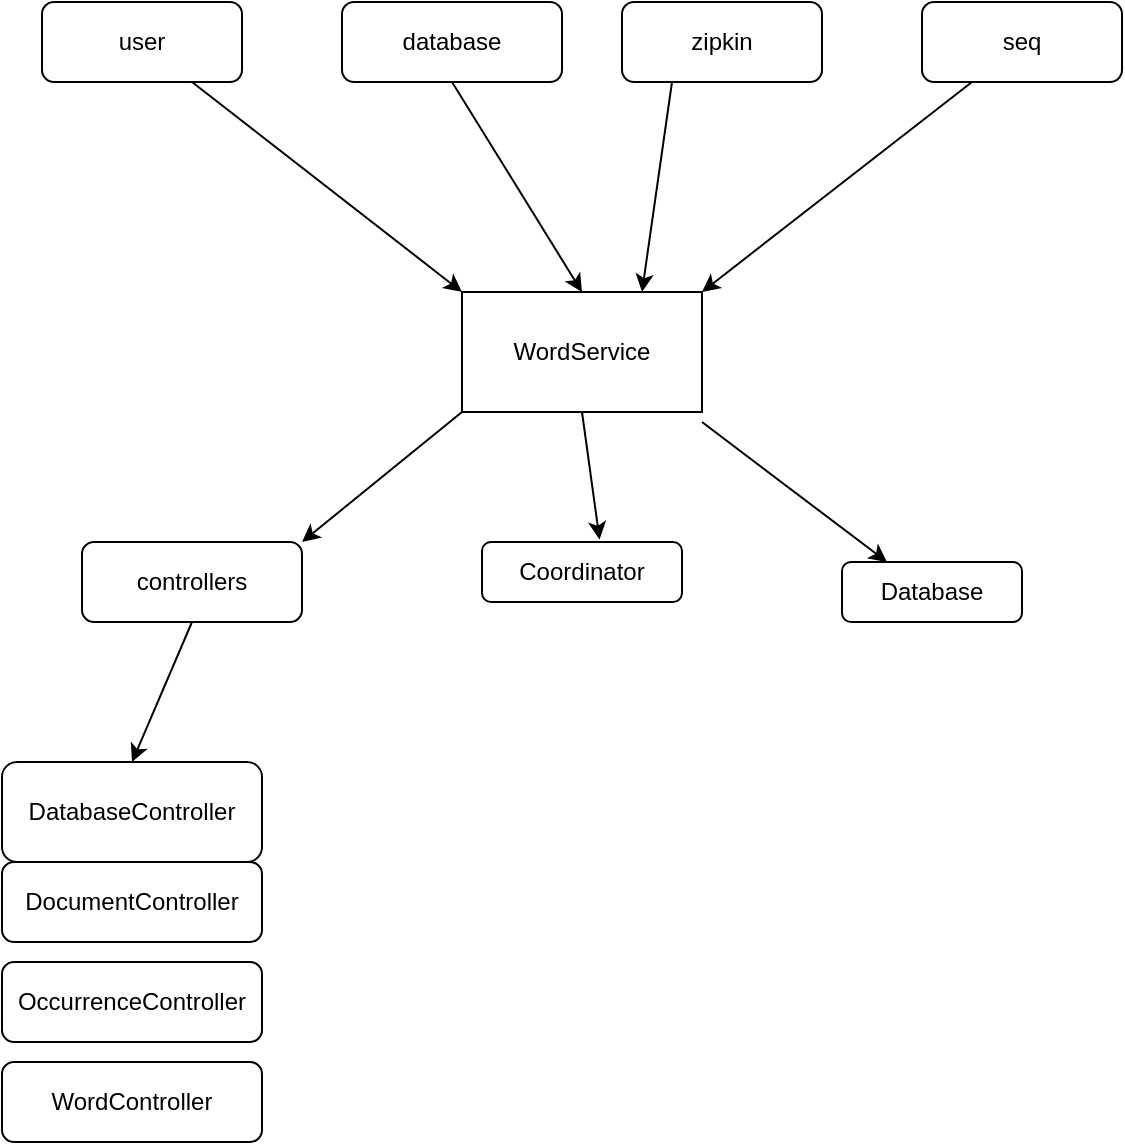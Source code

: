 <mxfile version="24.7.17">
  <diagram name="Side-1" id="QeFeoBRJKcRoihSQgV9_">
    <mxGraphModel dx="652" dy="718" grid="1" gridSize="10" guides="1" tooltips="1" connect="1" arrows="1" fold="1" page="1" pageScale="1" pageWidth="827" pageHeight="1169" math="0" shadow="0">
      <root>
        <mxCell id="0" />
        <mxCell id="1" parent="0" />
        <mxCell id="G1x29QLc5-iGXMgj-8TD-2" value="seq" style="rounded=1;whiteSpace=wrap;html=1;" vertex="1" parent="1">
          <mxGeometry x="490" y="410" width="100" height="40" as="geometry" />
        </mxCell>
        <mxCell id="G1x29QLc5-iGXMgj-8TD-3" value="zipkin" style="rounded=1;whiteSpace=wrap;html=1;" vertex="1" parent="1">
          <mxGeometry x="340" y="410" width="100" height="40" as="geometry" />
        </mxCell>
        <mxCell id="G1x29QLc5-iGXMgj-8TD-4" value="database" style="rounded=1;whiteSpace=wrap;html=1;" vertex="1" parent="1">
          <mxGeometry x="200" y="410" width="110" height="40" as="geometry" />
        </mxCell>
        <mxCell id="G1x29QLc5-iGXMgj-8TD-5" value="user" style="rounded=1;whiteSpace=wrap;html=1;" vertex="1" parent="1">
          <mxGeometry x="50" y="410" width="100" height="40" as="geometry" />
        </mxCell>
        <mxCell id="G1x29QLc5-iGXMgj-8TD-6" value="WordService" style="rounded=0;whiteSpace=wrap;html=1;" vertex="1" parent="1">
          <mxGeometry x="260" y="555" width="120" height="60" as="geometry" />
        </mxCell>
        <mxCell id="G1x29QLc5-iGXMgj-8TD-7" value="" style="endArrow=classic;html=1;rounded=0;entryX=0;entryY=0;entryDx=0;entryDy=0;exitX=0.75;exitY=1;exitDx=0;exitDy=0;" edge="1" parent="1" source="G1x29QLc5-iGXMgj-8TD-5" target="G1x29QLc5-iGXMgj-8TD-6">
          <mxGeometry width="50" height="50" relative="1" as="geometry">
            <mxPoint x="310" y="780" as="sourcePoint" />
            <mxPoint x="360" y="730" as="targetPoint" />
          </mxGeometry>
        </mxCell>
        <mxCell id="G1x29QLc5-iGXMgj-8TD-8" value="" style="endArrow=classic;html=1;rounded=0;entryX=0.5;entryY=0;entryDx=0;entryDy=0;exitX=0.5;exitY=1;exitDx=0;exitDy=0;" edge="1" parent="1" source="G1x29QLc5-iGXMgj-8TD-4" target="G1x29QLc5-iGXMgj-8TD-6">
          <mxGeometry width="50" height="50" relative="1" as="geometry">
            <mxPoint x="310" y="780" as="sourcePoint" />
            <mxPoint x="360" y="730" as="targetPoint" />
          </mxGeometry>
        </mxCell>
        <mxCell id="G1x29QLc5-iGXMgj-8TD-9" value="" style="endArrow=classic;html=1;rounded=0;entryX=0.75;entryY=0;entryDx=0;entryDy=0;exitX=0.25;exitY=1;exitDx=0;exitDy=0;" edge="1" parent="1" source="G1x29QLc5-iGXMgj-8TD-3" target="G1x29QLc5-iGXMgj-8TD-6">
          <mxGeometry width="50" height="50" relative="1" as="geometry">
            <mxPoint x="310" y="780" as="sourcePoint" />
            <mxPoint x="360" y="730" as="targetPoint" />
          </mxGeometry>
        </mxCell>
        <mxCell id="G1x29QLc5-iGXMgj-8TD-10" value="" style="endArrow=classic;html=1;rounded=0;entryX=1;entryY=0;entryDx=0;entryDy=0;exitX=0.25;exitY=1;exitDx=0;exitDy=0;" edge="1" parent="1" source="G1x29QLc5-iGXMgj-8TD-2" target="G1x29QLc5-iGXMgj-8TD-6">
          <mxGeometry width="50" height="50" relative="1" as="geometry">
            <mxPoint x="310" y="780" as="sourcePoint" />
            <mxPoint x="360" y="730" as="targetPoint" />
          </mxGeometry>
        </mxCell>
        <mxCell id="G1x29QLc5-iGXMgj-8TD-11" value="controllers" style="rounded=1;whiteSpace=wrap;html=1;" vertex="1" parent="1">
          <mxGeometry x="70" y="680" width="110" height="40" as="geometry" />
        </mxCell>
        <mxCell id="G1x29QLc5-iGXMgj-8TD-12" value="" style="endArrow=classic;html=1;rounded=0;entryX=1;entryY=0;entryDx=0;entryDy=0;exitX=0;exitY=1;exitDx=0;exitDy=0;" edge="1" parent="1" source="G1x29QLc5-iGXMgj-8TD-6" target="G1x29QLc5-iGXMgj-8TD-11">
          <mxGeometry width="50" height="50" relative="1" as="geometry">
            <mxPoint x="310" y="780" as="sourcePoint" />
            <mxPoint x="360" y="730" as="targetPoint" />
          </mxGeometry>
        </mxCell>
        <mxCell id="G1x29QLc5-iGXMgj-8TD-16" value="DatabaseController" style="rounded=1;whiteSpace=wrap;html=1;" vertex="1" parent="1">
          <mxGeometry x="30" y="790" width="130" height="50" as="geometry" />
        </mxCell>
        <mxCell id="G1x29QLc5-iGXMgj-8TD-17" value="DocumentController" style="rounded=1;whiteSpace=wrap;html=1;" vertex="1" parent="1">
          <mxGeometry x="30" y="840" width="130" height="40" as="geometry" />
        </mxCell>
        <mxCell id="G1x29QLc5-iGXMgj-8TD-18" value="OccurrenceController" style="rounded=1;whiteSpace=wrap;html=1;" vertex="1" parent="1">
          <mxGeometry x="30" y="890" width="130" height="40" as="geometry" />
        </mxCell>
        <mxCell id="G1x29QLc5-iGXMgj-8TD-19" value="WordController" style="rounded=1;whiteSpace=wrap;html=1;" vertex="1" parent="1">
          <mxGeometry x="30" y="940" width="130" height="40" as="geometry" />
        </mxCell>
        <mxCell id="G1x29QLc5-iGXMgj-8TD-20" value="" style="endArrow=classic;html=1;rounded=0;exitX=0.5;exitY=1;exitDx=0;exitDy=0;entryX=0.5;entryY=0;entryDx=0;entryDy=0;" edge="1" parent="1" source="G1x29QLc5-iGXMgj-8TD-11" target="G1x29QLc5-iGXMgj-8TD-16">
          <mxGeometry width="50" height="50" relative="1" as="geometry">
            <mxPoint x="310" y="780" as="sourcePoint" />
            <mxPoint x="360" y="730" as="targetPoint" />
          </mxGeometry>
        </mxCell>
        <mxCell id="G1x29QLc5-iGXMgj-8TD-21" value="Coordinator" style="rounded=1;whiteSpace=wrap;html=1;" vertex="1" parent="1">
          <mxGeometry x="270" y="680" width="100" height="30" as="geometry" />
        </mxCell>
        <mxCell id="G1x29QLc5-iGXMgj-8TD-22" value="" style="endArrow=classic;html=1;rounded=0;entryX=0.588;entryY=-0.04;entryDx=0;entryDy=0;entryPerimeter=0;exitX=0.5;exitY=1;exitDx=0;exitDy=0;" edge="1" parent="1" source="G1x29QLc5-iGXMgj-8TD-6" target="G1x29QLc5-iGXMgj-8TD-21">
          <mxGeometry width="50" height="50" relative="1" as="geometry">
            <mxPoint x="310" y="780" as="sourcePoint" />
            <mxPoint x="360" y="730" as="targetPoint" />
          </mxGeometry>
        </mxCell>
        <mxCell id="G1x29QLc5-iGXMgj-8TD-23" value="Database" style="rounded=1;whiteSpace=wrap;html=1;" vertex="1" parent="1">
          <mxGeometry x="450" y="690" width="90" height="30" as="geometry" />
        </mxCell>
        <mxCell id="G1x29QLc5-iGXMgj-8TD-24" value="" style="endArrow=classic;html=1;rounded=0;entryX=0.25;entryY=0;entryDx=0;entryDy=0;" edge="1" parent="1" target="G1x29QLc5-iGXMgj-8TD-23">
          <mxGeometry width="50" height="50" relative="1" as="geometry">
            <mxPoint x="380" y="620" as="sourcePoint" />
            <mxPoint x="360" y="730" as="targetPoint" />
          </mxGeometry>
        </mxCell>
      </root>
    </mxGraphModel>
  </diagram>
</mxfile>
